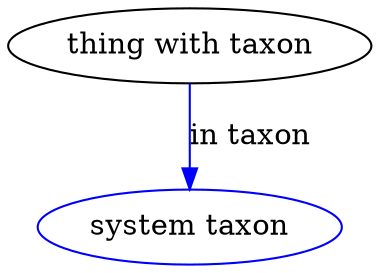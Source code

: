 digraph {
	graph [bb="0,0,174.18,123"];
	node [label="\N"];
	"thing with taxon"	 [height=0.5,
		label="thing with taxon",
		pos="87.092,105",
		width=2.4192];
	"in taxon"	 [color=blue,
		height=0.5,
		label="system taxon",
		pos="87.092,18",
		width=2.022];
	"thing with taxon" -> "in taxon"	 [color=blue,
		label="in taxon",
		lp="116.09,61.5",
		pos="e,87.092,36.003 87.092,86.974 87.092,75.192 87.092,59.561 87.092,46.158",
		style=solid];
}
